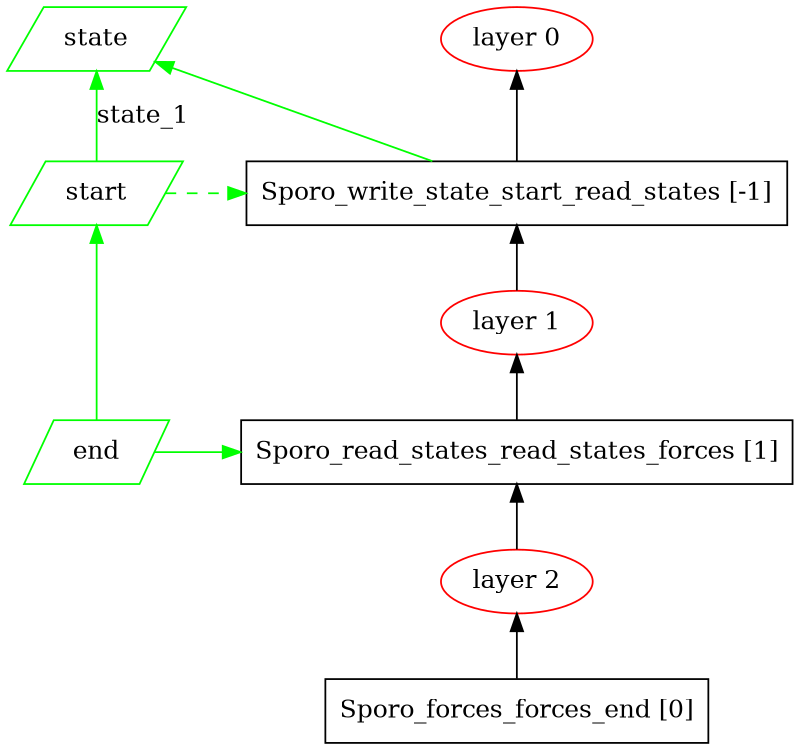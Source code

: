 digraph communication_graph {
	rankdir=BT;
	size="8,5;"
	layer_0 [ color="#ff0000" label="layer 0"];
	Sporo_write_state_start_read_states [ shape = rect label="Sporo_write_state_start_read_states [-1]" ];
	Sporo_write_state_start_read_states -> layer_0;
	layer_1 [ color="#ff0000" label="layer 1"];
	layer_1 ->Sporo_write_state_start_read_states;
	Sporo_read_states_read_states_forces [ shape = rect label="Sporo_read_states_read_states_forces [1]" ];
	Sporo_read_states_read_states_forces -> layer_1;
	layer_2 [ color="#ff0000" label="layer 2"];
	layer_2 ->Sporo_read_states_read_states_forces;
	Sporo_forces_forces_end [ shape = rect label="Sporo_forces_forces_end [0]" ];
	Sporo_forces_forces_end -> layer_2;
	state_message [ label = "state" color="#00ff00" shape = parallelogram];
	state_message_sync_start_0 [ label = "start" color="#00ff00" shape = parallelogram];
	state_message_sync_start_0 -> state_message [ color="#00ff00" label="state_1"];
	{ rank=same; Sporo_write_state_start_read_states; state_message_sync_start_0; }
	state_message_sync_end_0 [ label = "end" color="#00ff00" shape = parallelogram];
	state_message_sync_end_0 -> state_message_sync_start_0 [ color="#00ff00" ];
	state_message_sync_end_0 -> Sporo_read_states_read_states_forces [ color="#00ff00" constraint=false ];
	state_message_sync_start_0 -> Sporo_write_state_start_read_states [ color="#00ff00", constraint=false, style=dashed ];
	{ rank=same; Sporo_read_states_read_states_forces; state_message_sync_end_0; }
	Sporo_write_state_start_read_states -> state_message [ color="#00ff00" constraint=false ];
}